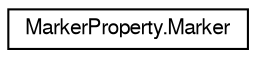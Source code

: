 digraph G
{
  edge [fontname="FreeSans",fontsize="10",labelfontname="FreeSans",labelfontsize="10"];
  node [fontname="FreeSans",fontsize="10",shape=record];
  rankdir="LR";
  Node1 [label="MarkerProperty.Marker",height=0.2,width=0.4,color="black", fillcolor="white", style="filled",URL="$classorg_1_1octave_1_1graphics_1_1_marker_property_1_1_marker.html"];
}
